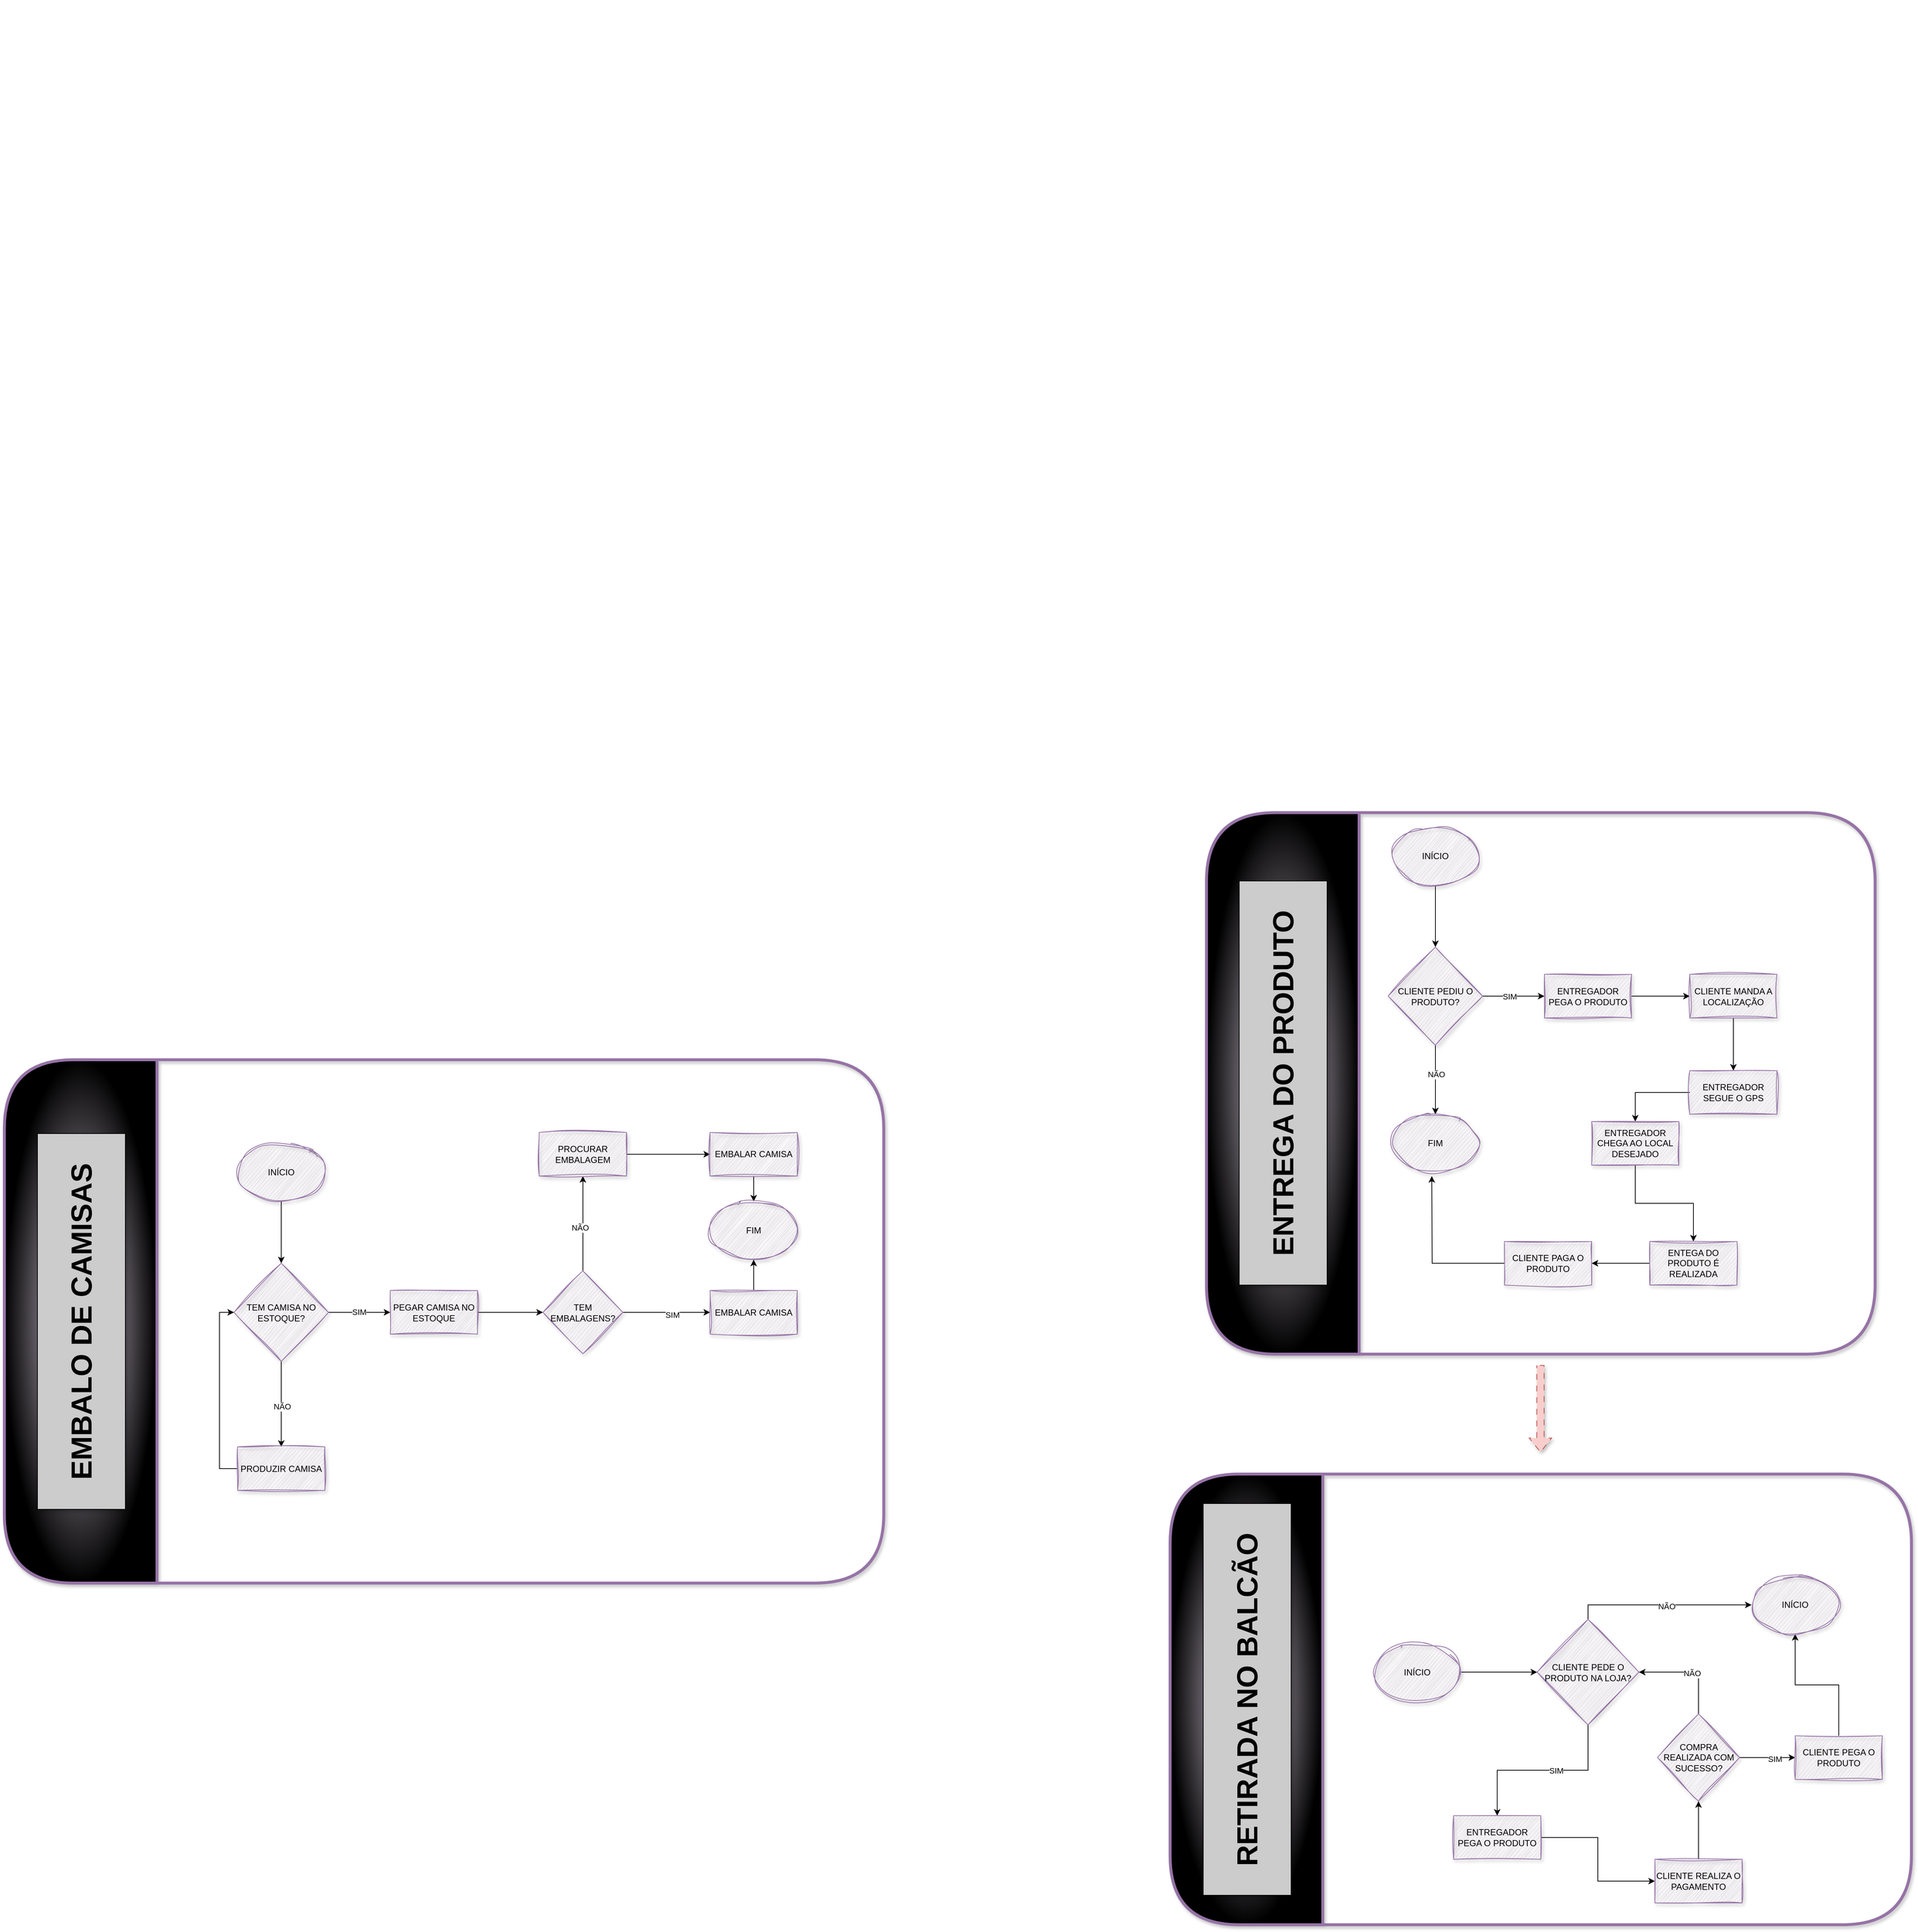 <mxfile version="24.4.6" type="device">
  <diagram name="Página-1" id="2dj3aInbsEPUunj4bMWg">
    <mxGraphModel dx="5185" dy="2750" grid="1" gridSize="10" guides="1" tooltips="1" connect="1" arrows="1" fold="1" page="1" pageScale="1" pageWidth="827" pageHeight="1169" math="0" shadow="0">
      <root>
        <mxCell id="0" />
        <mxCell id="1" parent="0" />
        <mxCell id="L2LrHDuiY713Vmyu1FEo-11" value="" style="edgeStyle=orthogonalEdgeStyle;rounded=0;orthogonalLoop=1;jettySize=auto;html=1;" parent="1" edge="1">
          <mxGeometry relative="1" as="geometry">
            <mxPoint x="540" y="430" as="sourcePoint" />
            <mxPoint x="540" y="430" as="targetPoint" />
          </mxGeometry>
        </mxCell>
        <mxCell id="L2LrHDuiY713Vmyu1FEo-116" style="edgeStyle=orthogonalEdgeStyle;rounded=0;orthogonalLoop=1;jettySize=auto;html=1;exitX=0;exitY=0.5;exitDx=0;exitDy=0;entryX=0;entryY=0.5;entryDx=0;entryDy=0;" parent="1" source="L2LrHDuiY713Vmyu1FEo-115" edge="1">
          <mxGeometry relative="1" as="geometry">
            <mxPoint x="-570" y="1160" as="targetPoint" />
          </mxGeometry>
        </mxCell>
        <mxCell id="L2LrHDuiY713Vmyu1FEo-135" value="&lt;blockquote style=&quot;line-height: 100%; font-size: 40px;&quot;&gt;EMBALO DE CAMISAS&lt;/blockquote&gt;" style="swimlane;horizontal=0;whiteSpace=wrap;html=1;startSize=210;strokeWidth=4;textShadow=1;labelBackgroundColor=#CCCCCC;labelBorderColor=default;fillColor=#e1d5e7;strokeColor=#9673a6;shadow=1;rounded=1;glass=0;swimlaneFillColor=none;gradientColor=default;gradientDirection=radial;" parent="1" vertex="1">
          <mxGeometry x="50" y="1880" width="1210" height="720" as="geometry" />
        </mxCell>
        <mxCell id="z3RvKmDt7ZSWgqSZPwkr-36" value="" style="edgeStyle=orthogonalEdgeStyle;rounded=0;orthogonalLoop=1;jettySize=auto;html=1;" edge="1" parent="L2LrHDuiY713Vmyu1FEo-135" source="L2LrHDuiY713Vmyu1FEo-60" target="z3RvKmDt7ZSWgqSZPwkr-35">
          <mxGeometry relative="1" as="geometry" />
        </mxCell>
        <mxCell id="L2LrHDuiY713Vmyu1FEo-60" value="INÍCIO" style="ellipse;whiteSpace=wrap;html=1;fillColor=#e1d5e7;strokeColor=#9673a6;shadow=1;sketch=1;curveFitting=1;jiggle=2;" parent="L2LrHDuiY713Vmyu1FEo-135" vertex="1">
          <mxGeometry x="321" y="115.01" width="120" height="80" as="geometry" />
        </mxCell>
        <mxCell id="z3RvKmDt7ZSWgqSZPwkr-40" value="" style="edgeStyle=orthogonalEdgeStyle;rounded=0;orthogonalLoop=1;jettySize=auto;html=1;" edge="1" parent="L2LrHDuiY713Vmyu1FEo-135" source="z3RvKmDt7ZSWgqSZPwkr-35" target="z3RvKmDt7ZSWgqSZPwkr-39">
          <mxGeometry relative="1" as="geometry" />
        </mxCell>
        <mxCell id="z3RvKmDt7ZSWgqSZPwkr-42" value="NÃO" style="edgeLabel;html=1;align=center;verticalAlign=middle;resizable=0;points=[];" vertex="1" connectable="0" parent="z3RvKmDt7ZSWgqSZPwkr-40">
          <mxGeometry x="0.056" y="1" relative="1" as="geometry">
            <mxPoint as="offset" />
          </mxGeometry>
        </mxCell>
        <mxCell id="z3RvKmDt7ZSWgqSZPwkr-44" value="" style="edgeStyle=orthogonalEdgeStyle;rounded=0;orthogonalLoop=1;jettySize=auto;html=1;" edge="1" parent="L2LrHDuiY713Vmyu1FEo-135" source="z3RvKmDt7ZSWgqSZPwkr-35" target="z3RvKmDt7ZSWgqSZPwkr-43">
          <mxGeometry relative="1" as="geometry" />
        </mxCell>
        <mxCell id="z3RvKmDt7ZSWgqSZPwkr-45" value="SIM" style="edgeLabel;html=1;align=center;verticalAlign=middle;resizable=0;points=[];" vertex="1" connectable="0" parent="z3RvKmDt7ZSWgqSZPwkr-44">
          <mxGeometry x="-0.021" y="1" relative="1" as="geometry">
            <mxPoint as="offset" />
          </mxGeometry>
        </mxCell>
        <mxCell id="z3RvKmDt7ZSWgqSZPwkr-35" value="TEM CAMISA NO ESTOQUE?" style="rhombus;whiteSpace=wrap;html=1;fillColor=#e1d5e7;strokeColor=#9673a6;shadow=1;sketch=1;curveFitting=1;jiggle=2;" vertex="1" parent="L2LrHDuiY713Vmyu1FEo-135">
          <mxGeometry x="316" y="280.01" width="130" height="135" as="geometry" />
        </mxCell>
        <mxCell id="z3RvKmDt7ZSWgqSZPwkr-41" style="edgeStyle=orthogonalEdgeStyle;rounded=0;orthogonalLoop=1;jettySize=auto;html=1;exitX=0;exitY=0.5;exitDx=0;exitDy=0;entryX=0;entryY=0.5;entryDx=0;entryDy=0;" edge="1" parent="L2LrHDuiY713Vmyu1FEo-135" source="z3RvKmDt7ZSWgqSZPwkr-39" target="z3RvKmDt7ZSWgqSZPwkr-35">
          <mxGeometry relative="1" as="geometry" />
        </mxCell>
        <mxCell id="z3RvKmDt7ZSWgqSZPwkr-39" value="PRODUZIR CAMISA" style="whiteSpace=wrap;html=1;fillColor=#e1d5e7;strokeColor=#9673a6;shadow=1;sketch=1;curveFitting=1;jiggle=2;" vertex="1" parent="L2LrHDuiY713Vmyu1FEo-135">
          <mxGeometry x="321" y="532.51" width="120" height="60" as="geometry" />
        </mxCell>
        <mxCell id="z3RvKmDt7ZSWgqSZPwkr-49" value="" style="edgeStyle=orthogonalEdgeStyle;rounded=0;orthogonalLoop=1;jettySize=auto;html=1;" edge="1" parent="L2LrHDuiY713Vmyu1FEo-135" source="z3RvKmDt7ZSWgqSZPwkr-43" target="z3RvKmDt7ZSWgqSZPwkr-48">
          <mxGeometry relative="1" as="geometry" />
        </mxCell>
        <mxCell id="z3RvKmDt7ZSWgqSZPwkr-43" value="PEGAR CAMISA NO ESTOQUE" style="whiteSpace=wrap;html=1;fillColor=#e1d5e7;strokeColor=#9673a6;shadow=1;sketch=1;curveFitting=1;jiggle=2;" vertex="1" parent="L2LrHDuiY713Vmyu1FEo-135">
          <mxGeometry x="531" y="317.51" width="120" height="60" as="geometry" />
        </mxCell>
        <mxCell id="z3RvKmDt7ZSWgqSZPwkr-51" value="" style="edgeStyle=orthogonalEdgeStyle;rounded=0;orthogonalLoop=1;jettySize=auto;html=1;" edge="1" parent="L2LrHDuiY713Vmyu1FEo-135" source="z3RvKmDt7ZSWgqSZPwkr-48" target="z3RvKmDt7ZSWgqSZPwkr-50">
          <mxGeometry relative="1" as="geometry" />
        </mxCell>
        <mxCell id="z3RvKmDt7ZSWgqSZPwkr-52" value="NÃO" style="edgeLabel;html=1;align=center;verticalAlign=middle;resizable=0;points=[];" vertex="1" connectable="0" parent="z3RvKmDt7ZSWgqSZPwkr-51">
          <mxGeometry x="-0.08" y="4" relative="1" as="geometry">
            <mxPoint as="offset" />
          </mxGeometry>
        </mxCell>
        <mxCell id="z3RvKmDt7ZSWgqSZPwkr-53" value="" style="edgeStyle=orthogonalEdgeStyle;rounded=0;orthogonalLoop=1;jettySize=auto;html=1;" edge="1" parent="L2LrHDuiY713Vmyu1FEo-135" source="z3RvKmDt7ZSWgqSZPwkr-48">
          <mxGeometry relative="1" as="geometry">
            <mxPoint x="971.0" y="347.515" as="targetPoint" />
          </mxGeometry>
        </mxCell>
        <mxCell id="z3RvKmDt7ZSWgqSZPwkr-54" value="SIM" style="edgeLabel;html=1;align=center;verticalAlign=middle;resizable=0;points=[];" vertex="1" connectable="0" parent="z3RvKmDt7ZSWgqSZPwkr-53">
          <mxGeometry x="0.134" y="-3" relative="1" as="geometry">
            <mxPoint as="offset" />
          </mxGeometry>
        </mxCell>
        <mxCell id="z3RvKmDt7ZSWgqSZPwkr-48" value="TEM EMBALAGENS?" style="rhombus;whiteSpace=wrap;html=1;fillColor=#e1d5e7;strokeColor=#9673a6;shadow=1;sketch=1;curveFitting=1;jiggle=2;" vertex="1" parent="L2LrHDuiY713Vmyu1FEo-135">
          <mxGeometry x="741" y="290.64" width="110" height="113.75" as="geometry" />
        </mxCell>
        <mxCell id="z3RvKmDt7ZSWgqSZPwkr-56" value="" style="edgeStyle=orthogonalEdgeStyle;rounded=0;orthogonalLoop=1;jettySize=auto;html=1;" edge="1" parent="L2LrHDuiY713Vmyu1FEo-135" source="z3RvKmDt7ZSWgqSZPwkr-50" target="z3RvKmDt7ZSWgqSZPwkr-55">
          <mxGeometry relative="1" as="geometry" />
        </mxCell>
        <mxCell id="z3RvKmDt7ZSWgqSZPwkr-50" value="PROCURAR EMBALAGEM" style="whiteSpace=wrap;html=1;fillColor=#e1d5e7;strokeColor=#9673a6;shadow=1;sketch=1;curveFitting=1;jiggle=2;" vertex="1" parent="L2LrHDuiY713Vmyu1FEo-135">
          <mxGeometry x="736" y="100.005" width="120" height="60" as="geometry" />
        </mxCell>
        <mxCell id="z3RvKmDt7ZSWgqSZPwkr-65" value="" style="edgeStyle=orthogonalEdgeStyle;rounded=0;orthogonalLoop=1;jettySize=auto;html=1;" edge="1" parent="L2LrHDuiY713Vmyu1FEo-135" source="z3RvKmDt7ZSWgqSZPwkr-55" target="z3RvKmDt7ZSWgqSZPwkr-62">
          <mxGeometry relative="1" as="geometry" />
        </mxCell>
        <mxCell id="z3RvKmDt7ZSWgqSZPwkr-55" value="EMBALAR CAMISA" style="whiteSpace=wrap;html=1;fillColor=#e1d5e7;strokeColor=#9673a6;shadow=1;sketch=1;curveFitting=1;jiggle=2;" vertex="1" parent="L2LrHDuiY713Vmyu1FEo-135">
          <mxGeometry x="971" y="100.005" width="120" height="60" as="geometry" />
        </mxCell>
        <mxCell id="z3RvKmDt7ZSWgqSZPwkr-64" value="" style="edgeStyle=orthogonalEdgeStyle;rounded=0;orthogonalLoop=1;jettySize=auto;html=1;" edge="1" parent="L2LrHDuiY713Vmyu1FEo-135" source="z3RvKmDt7ZSWgqSZPwkr-59" target="z3RvKmDt7ZSWgqSZPwkr-62">
          <mxGeometry relative="1" as="geometry" />
        </mxCell>
        <mxCell id="z3RvKmDt7ZSWgqSZPwkr-59" value="EMBALAR CAMISA" style="whiteSpace=wrap;html=1;fillColor=#e1d5e7;strokeColor=#9673a6;shadow=1;sketch=1;curveFitting=1;jiggle=2;" vertex="1" parent="L2LrHDuiY713Vmyu1FEo-135">
          <mxGeometry x="971" y="317.515" width="120" height="60" as="geometry" />
        </mxCell>
        <mxCell id="z3RvKmDt7ZSWgqSZPwkr-62" value="FIM" style="ellipse;whiteSpace=wrap;html=1;fillColor=#e1d5e7;strokeColor=#9673a6;shadow=1;sketch=1;curveFitting=1;jiggle=2;" vertex="1" parent="L2LrHDuiY713Vmyu1FEo-135">
          <mxGeometry x="971" y="195.01" width="120" height="80" as="geometry" />
        </mxCell>
        <mxCell id="z3RvKmDt7ZSWgqSZPwkr-66" value="&lt;blockquote style=&quot;line-height: 100%; font-size: 40px;&quot;&gt;ENTREGA DO PRODUTO&lt;/blockquote&gt;" style="swimlane;horizontal=0;whiteSpace=wrap;html=1;startSize=210;strokeWidth=4;textShadow=1;labelBackgroundColor=#CCCCCC;labelBorderColor=default;fillColor=#e1d5e7;strokeColor=#9673a6;shadow=1;rounded=1;glass=0;swimlaneFillColor=none;gradientColor=default;gradientDirection=radial;" vertex="1" parent="1">
          <mxGeometry x="1704" y="1540" width="920" height="744.99" as="geometry" />
        </mxCell>
        <mxCell id="z3RvKmDt7ZSWgqSZPwkr-67" value="" style="edgeStyle=orthogonalEdgeStyle;rounded=0;orthogonalLoop=1;jettySize=auto;html=1;" edge="1" parent="z3RvKmDt7ZSWgqSZPwkr-66" source="z3RvKmDt7ZSWgqSZPwkr-68" target="z3RvKmDt7ZSWgqSZPwkr-73">
          <mxGeometry relative="1" as="geometry" />
        </mxCell>
        <mxCell id="z3RvKmDt7ZSWgqSZPwkr-68" value="INÍCIO" style="ellipse;whiteSpace=wrap;html=1;fillColor=#e1d5e7;strokeColor=#9673a6;shadow=1;sketch=1;curveFitting=1;jiggle=2;" vertex="1" parent="z3RvKmDt7ZSWgqSZPwkr-66">
          <mxGeometry x="255" y="20" width="120" height="80" as="geometry" />
        </mxCell>
        <mxCell id="z3RvKmDt7ZSWgqSZPwkr-95" value="" style="edgeStyle=orthogonalEdgeStyle;rounded=0;orthogonalLoop=1;jettySize=auto;html=1;" edge="1" parent="z3RvKmDt7ZSWgqSZPwkr-66" source="z3RvKmDt7ZSWgqSZPwkr-73" target="z3RvKmDt7ZSWgqSZPwkr-93">
          <mxGeometry relative="1" as="geometry" />
        </mxCell>
        <mxCell id="z3RvKmDt7ZSWgqSZPwkr-96" value="NÃO" style="edgeLabel;html=1;align=center;verticalAlign=middle;resizable=0;points=[];" vertex="1" connectable="0" parent="z3RvKmDt7ZSWgqSZPwkr-95">
          <mxGeometry x="-0.165" y="1" relative="1" as="geometry">
            <mxPoint as="offset" />
          </mxGeometry>
        </mxCell>
        <mxCell id="z3RvKmDt7ZSWgqSZPwkr-98" value="" style="edgeStyle=orthogonalEdgeStyle;rounded=0;orthogonalLoop=1;jettySize=auto;html=1;" edge="1" parent="z3RvKmDt7ZSWgqSZPwkr-66" source="z3RvKmDt7ZSWgqSZPwkr-73" target="z3RvKmDt7ZSWgqSZPwkr-97">
          <mxGeometry relative="1" as="geometry" />
        </mxCell>
        <mxCell id="z3RvKmDt7ZSWgqSZPwkr-101" value="SIM" style="edgeLabel;html=1;align=center;verticalAlign=middle;resizable=0;points=[];" vertex="1" connectable="0" parent="z3RvKmDt7ZSWgqSZPwkr-98">
          <mxGeometry x="-0.145" relative="1" as="geometry">
            <mxPoint as="offset" />
          </mxGeometry>
        </mxCell>
        <mxCell id="z3RvKmDt7ZSWgqSZPwkr-73" value="CLIENTE PEDIU O PRODUTO?" style="rhombus;whiteSpace=wrap;html=1;fillColor=#e1d5e7;strokeColor=#9673a6;shadow=1;sketch=1;curveFitting=1;jiggle=2;" vertex="1" parent="z3RvKmDt7ZSWgqSZPwkr-66">
          <mxGeometry x="250" y="185" width="130" height="135" as="geometry" />
        </mxCell>
        <mxCell id="z3RvKmDt7ZSWgqSZPwkr-93" value="FIM" style="ellipse;whiteSpace=wrap;html=1;fillColor=#e1d5e7;strokeColor=#9673a6;shadow=1;sketch=1;curveFitting=1;jiggle=2;" vertex="1" parent="z3RvKmDt7ZSWgqSZPwkr-66">
          <mxGeometry x="255" y="414.99" width="120" height="80" as="geometry" />
        </mxCell>
        <mxCell id="z3RvKmDt7ZSWgqSZPwkr-103" value="" style="edgeStyle=orthogonalEdgeStyle;rounded=0;orthogonalLoop=1;jettySize=auto;html=1;" edge="1" parent="z3RvKmDt7ZSWgqSZPwkr-66" source="z3RvKmDt7ZSWgqSZPwkr-97" target="z3RvKmDt7ZSWgqSZPwkr-102">
          <mxGeometry relative="1" as="geometry" />
        </mxCell>
        <mxCell id="z3RvKmDt7ZSWgqSZPwkr-97" value="ENTREGADOR PEGA O PRODUTO" style="whiteSpace=wrap;html=1;fillColor=#e1d5e7;strokeColor=#9673a6;shadow=1;sketch=1;curveFitting=1;jiggle=2;" vertex="1" parent="z3RvKmDt7ZSWgqSZPwkr-66">
          <mxGeometry x="465" y="222.5" width="120" height="60" as="geometry" />
        </mxCell>
        <mxCell id="z3RvKmDt7ZSWgqSZPwkr-105" value="" style="edgeStyle=orthogonalEdgeStyle;rounded=0;orthogonalLoop=1;jettySize=auto;html=1;" edge="1" parent="z3RvKmDt7ZSWgqSZPwkr-66" source="z3RvKmDt7ZSWgqSZPwkr-102" target="z3RvKmDt7ZSWgqSZPwkr-104">
          <mxGeometry relative="1" as="geometry" />
        </mxCell>
        <mxCell id="z3RvKmDt7ZSWgqSZPwkr-102" value="CLIENTE MANDA A LOCALIZAÇÃO" style="whiteSpace=wrap;html=1;fillColor=#e1d5e7;strokeColor=#9673a6;shadow=1;sketch=1;curveFitting=1;jiggle=2;" vertex="1" parent="z3RvKmDt7ZSWgqSZPwkr-66">
          <mxGeometry x="665" y="222.5" width="120" height="60" as="geometry" />
        </mxCell>
        <mxCell id="z3RvKmDt7ZSWgqSZPwkr-107" value="" style="edgeStyle=orthogonalEdgeStyle;rounded=0;orthogonalLoop=1;jettySize=auto;html=1;" edge="1" parent="z3RvKmDt7ZSWgqSZPwkr-66" source="z3RvKmDt7ZSWgqSZPwkr-104" target="z3RvKmDt7ZSWgqSZPwkr-106">
          <mxGeometry relative="1" as="geometry" />
        </mxCell>
        <mxCell id="z3RvKmDt7ZSWgqSZPwkr-104" value="ENTREGADOR SEGUE O GPS" style="whiteSpace=wrap;html=1;fillColor=#e1d5e7;strokeColor=#9673a6;shadow=1;sketch=1;curveFitting=1;jiggle=2;" vertex="1" parent="z3RvKmDt7ZSWgqSZPwkr-66">
          <mxGeometry x="665" y="354.99" width="120" height="60" as="geometry" />
        </mxCell>
        <mxCell id="z3RvKmDt7ZSWgqSZPwkr-134" value="" style="edgeStyle=orthogonalEdgeStyle;rounded=0;orthogonalLoop=1;jettySize=auto;html=1;" edge="1" parent="z3RvKmDt7ZSWgqSZPwkr-66" source="z3RvKmDt7ZSWgqSZPwkr-106" target="z3RvKmDt7ZSWgqSZPwkr-108">
          <mxGeometry relative="1" as="geometry" />
        </mxCell>
        <mxCell id="z3RvKmDt7ZSWgqSZPwkr-106" value="ENTREGADOR CHEGA AO LOCAL DESEJADO" style="whiteSpace=wrap;html=1;fillColor=#e1d5e7;strokeColor=#9673a6;shadow=1;sketch=1;curveFitting=1;jiggle=2;" vertex="1" parent="z3RvKmDt7ZSWgqSZPwkr-66">
          <mxGeometry x="530" y="424.99" width="120" height="60" as="geometry" />
        </mxCell>
        <mxCell id="z3RvKmDt7ZSWgqSZPwkr-138" value="" style="edgeStyle=orthogonalEdgeStyle;rounded=0;orthogonalLoop=1;jettySize=auto;html=1;" edge="1" parent="z3RvKmDt7ZSWgqSZPwkr-66" source="z3RvKmDt7ZSWgqSZPwkr-108" target="z3RvKmDt7ZSWgqSZPwkr-137">
          <mxGeometry relative="1" as="geometry" />
        </mxCell>
        <mxCell id="z3RvKmDt7ZSWgqSZPwkr-108" value="ENTEGA DO PRODUTO É REALIZADA" style="whiteSpace=wrap;html=1;fillColor=#e1d5e7;strokeColor=#9673a6;shadow=1;sketch=1;curveFitting=1;jiggle=2;" vertex="1" parent="z3RvKmDt7ZSWgqSZPwkr-66">
          <mxGeometry x="610" y="590" width="120" height="60" as="geometry" />
        </mxCell>
        <mxCell id="z3RvKmDt7ZSWgqSZPwkr-139" style="edgeStyle=orthogonalEdgeStyle;rounded=0;orthogonalLoop=1;jettySize=auto;html=1;exitX=0;exitY=0.5;exitDx=0;exitDy=0;" edge="1" parent="z3RvKmDt7ZSWgqSZPwkr-66" source="z3RvKmDt7ZSWgqSZPwkr-137">
          <mxGeometry relative="1" as="geometry">
            <mxPoint x="310" y="500" as="targetPoint" />
          </mxGeometry>
        </mxCell>
        <mxCell id="z3RvKmDt7ZSWgqSZPwkr-137" value="CLIENTE PAGA O PRODUTO" style="whiteSpace=wrap;html=1;fillColor=#e1d5e7;strokeColor=#9673a6;shadow=1;sketch=1;curveFitting=1;jiggle=2;" vertex="1" parent="z3RvKmDt7ZSWgqSZPwkr-66">
          <mxGeometry x="410" y="590" width="120" height="60" as="geometry" />
        </mxCell>
        <mxCell id="z3RvKmDt7ZSWgqSZPwkr-111" value="&lt;blockquote style=&quot;line-height: 100%; font-size: 40px;&quot;&gt;RETIRADA NO BALCÃO&lt;/blockquote&gt;" style="swimlane;horizontal=0;whiteSpace=wrap;html=1;startSize=210;strokeWidth=4;textShadow=1;labelBackgroundColor=#CCCCCC;labelBorderColor=default;fillColor=#e1d5e7;strokeColor=#9673a6;shadow=1;rounded=1;glass=0;swimlaneFillColor=none;gradientColor=default;gradientDirection=radial;" vertex="1" parent="1">
          <mxGeometry x="1654" y="2450" width="1020" height="620" as="geometry" />
        </mxCell>
        <mxCell id="z3RvKmDt7ZSWgqSZPwkr-112" value="" style="edgeStyle=orthogonalEdgeStyle;rounded=0;orthogonalLoop=1;jettySize=auto;html=1;" edge="1" parent="z3RvKmDt7ZSWgqSZPwkr-111" source="z3RvKmDt7ZSWgqSZPwkr-113" target="z3RvKmDt7ZSWgqSZPwkr-118">
          <mxGeometry relative="1" as="geometry" />
        </mxCell>
        <mxCell id="z3RvKmDt7ZSWgqSZPwkr-113" value="INÍCIO" style="ellipse;whiteSpace=wrap;html=1;fillColor=#e1d5e7;strokeColor=#9673a6;shadow=1;sketch=1;curveFitting=1;jiggle=2;" vertex="1" parent="z3RvKmDt7ZSWgqSZPwkr-111">
          <mxGeometry x="280" y="232.5" width="120" height="80" as="geometry" />
        </mxCell>
        <mxCell id="z3RvKmDt7ZSWgqSZPwkr-116" value="" style="edgeStyle=orthogonalEdgeStyle;rounded=0;orthogonalLoop=1;jettySize=auto;html=1;" edge="1" parent="z3RvKmDt7ZSWgqSZPwkr-111" source="z3RvKmDt7ZSWgqSZPwkr-118" target="z3RvKmDt7ZSWgqSZPwkr-121">
          <mxGeometry relative="1" as="geometry" />
        </mxCell>
        <mxCell id="z3RvKmDt7ZSWgqSZPwkr-117" value="SIM" style="edgeLabel;html=1;align=center;verticalAlign=middle;resizable=0;points=[];" vertex="1" connectable="0" parent="z3RvKmDt7ZSWgqSZPwkr-116">
          <mxGeometry x="-0.145" relative="1" as="geometry">
            <mxPoint as="offset" />
          </mxGeometry>
        </mxCell>
        <mxCell id="z3RvKmDt7ZSWgqSZPwkr-154" style="edgeStyle=orthogonalEdgeStyle;rounded=0;orthogonalLoop=1;jettySize=auto;html=1;exitX=0.5;exitY=0;exitDx=0;exitDy=0;entryX=0;entryY=0.5;entryDx=0;entryDy=0;" edge="1" parent="z3RvKmDt7ZSWgqSZPwkr-111" source="z3RvKmDt7ZSWgqSZPwkr-118" target="z3RvKmDt7ZSWgqSZPwkr-151">
          <mxGeometry relative="1" as="geometry" />
        </mxCell>
        <mxCell id="z3RvKmDt7ZSWgqSZPwkr-155" value="NÃO" style="edgeLabel;html=1;align=center;verticalAlign=middle;resizable=0;points=[];" vertex="1" connectable="0" parent="z3RvKmDt7ZSWgqSZPwkr-154">
          <mxGeometry x="0.041" y="-2" relative="1" as="geometry">
            <mxPoint as="offset" />
          </mxGeometry>
        </mxCell>
        <mxCell id="z3RvKmDt7ZSWgqSZPwkr-118" value="CLIENTE PEDE O PRODUTO NA LOJA?" style="rhombus;whiteSpace=wrap;html=1;fillColor=#e1d5e7;strokeColor=#9673a6;shadow=1;sketch=1;curveFitting=1;jiggle=2;" vertex="1" parent="z3RvKmDt7ZSWgqSZPwkr-111">
          <mxGeometry x="505" y="200" width="140" height="145" as="geometry" />
        </mxCell>
        <mxCell id="z3RvKmDt7ZSWgqSZPwkr-120" value="" style="edgeStyle=orthogonalEdgeStyle;rounded=0;orthogonalLoop=1;jettySize=auto;html=1;" edge="1" parent="z3RvKmDt7ZSWgqSZPwkr-111" source="z3RvKmDt7ZSWgqSZPwkr-121" target="z3RvKmDt7ZSWgqSZPwkr-123">
          <mxGeometry relative="1" as="geometry" />
        </mxCell>
        <mxCell id="z3RvKmDt7ZSWgqSZPwkr-121" value="ENTREGADOR PEGA O PRODUTO" style="whiteSpace=wrap;html=1;fillColor=#e1d5e7;strokeColor=#9673a6;shadow=1;sketch=1;curveFitting=1;jiggle=2;" vertex="1" parent="z3RvKmDt7ZSWgqSZPwkr-111">
          <mxGeometry x="390" y="470" width="120" height="60" as="geometry" />
        </mxCell>
        <mxCell id="z3RvKmDt7ZSWgqSZPwkr-144" value="" style="edgeStyle=orthogonalEdgeStyle;rounded=0;orthogonalLoop=1;jettySize=auto;html=1;" edge="1" parent="z3RvKmDt7ZSWgqSZPwkr-111" source="z3RvKmDt7ZSWgqSZPwkr-123" target="z3RvKmDt7ZSWgqSZPwkr-143">
          <mxGeometry relative="1" as="geometry" />
        </mxCell>
        <mxCell id="z3RvKmDt7ZSWgqSZPwkr-123" value="CLIENTE REALIZA O PAGAMENTO" style="whiteSpace=wrap;html=1;fillColor=#e1d5e7;strokeColor=#9673a6;shadow=1;sketch=1;curveFitting=1;jiggle=2;" vertex="1" parent="z3RvKmDt7ZSWgqSZPwkr-111">
          <mxGeometry x="667" y="530" width="120" height="60" as="geometry" />
        </mxCell>
        <mxCell id="z3RvKmDt7ZSWgqSZPwkr-146" value="" style="edgeStyle=orthogonalEdgeStyle;rounded=0;orthogonalLoop=1;jettySize=auto;html=1;" edge="1" parent="z3RvKmDt7ZSWgqSZPwkr-111" source="z3RvKmDt7ZSWgqSZPwkr-143" target="z3RvKmDt7ZSWgqSZPwkr-145">
          <mxGeometry relative="1" as="geometry" />
        </mxCell>
        <mxCell id="z3RvKmDt7ZSWgqSZPwkr-147" value="SIM" style="edgeLabel;html=1;align=center;verticalAlign=middle;resizable=0;points=[];" vertex="1" connectable="0" parent="z3RvKmDt7ZSWgqSZPwkr-146">
          <mxGeometry x="0.268" y="-2" relative="1" as="geometry">
            <mxPoint as="offset" />
          </mxGeometry>
        </mxCell>
        <mxCell id="z3RvKmDt7ZSWgqSZPwkr-149" style="edgeStyle=orthogonalEdgeStyle;rounded=0;orthogonalLoop=1;jettySize=auto;html=1;exitX=0.5;exitY=0;exitDx=0;exitDy=0;entryX=1;entryY=0.5;entryDx=0;entryDy=0;" edge="1" parent="z3RvKmDt7ZSWgqSZPwkr-111" source="z3RvKmDt7ZSWgqSZPwkr-143" target="z3RvKmDt7ZSWgqSZPwkr-118">
          <mxGeometry relative="1" as="geometry" />
        </mxCell>
        <mxCell id="z3RvKmDt7ZSWgqSZPwkr-150" value="NÃO" style="edgeLabel;html=1;align=center;verticalAlign=middle;resizable=0;points=[];" vertex="1" connectable="0" parent="z3RvKmDt7ZSWgqSZPwkr-149">
          <mxGeometry x="-0.042" y="1" relative="1" as="geometry">
            <mxPoint as="offset" />
          </mxGeometry>
        </mxCell>
        <mxCell id="z3RvKmDt7ZSWgqSZPwkr-143" value="COMPRA REALIZADA COM SUCESSO?" style="rhombus;whiteSpace=wrap;html=1;fillColor=#e1d5e7;strokeColor=#9673a6;shadow=1;sketch=1;curveFitting=1;jiggle=2;" vertex="1" parent="z3RvKmDt7ZSWgqSZPwkr-111">
          <mxGeometry x="670.5" y="330" width="113" height="120" as="geometry" />
        </mxCell>
        <mxCell id="z3RvKmDt7ZSWgqSZPwkr-153" style="edgeStyle=orthogonalEdgeStyle;rounded=0;orthogonalLoop=1;jettySize=auto;html=1;entryX=0.5;entryY=1;entryDx=0;entryDy=0;" edge="1" parent="z3RvKmDt7ZSWgqSZPwkr-111" source="z3RvKmDt7ZSWgqSZPwkr-145" target="z3RvKmDt7ZSWgqSZPwkr-151">
          <mxGeometry relative="1" as="geometry" />
        </mxCell>
        <mxCell id="z3RvKmDt7ZSWgqSZPwkr-145" value="CLIENTE PEGA O PRODUTO" style="whiteSpace=wrap;html=1;fillColor=#e1d5e7;strokeColor=#9673a6;shadow=1;sketch=1;curveFitting=1;jiggle=2;" vertex="1" parent="z3RvKmDt7ZSWgqSZPwkr-111">
          <mxGeometry x="860" y="360" width="120" height="60" as="geometry" />
        </mxCell>
        <mxCell id="z3RvKmDt7ZSWgqSZPwkr-151" value="INÍCIO" style="ellipse;whiteSpace=wrap;html=1;fillColor=#e1d5e7;strokeColor=#9673a6;shadow=1;sketch=1;curveFitting=1;jiggle=2;" vertex="1" parent="z3RvKmDt7ZSWgqSZPwkr-111">
          <mxGeometry x="800" y="140" width="120" height="80" as="geometry" />
        </mxCell>
        <mxCell id="z3RvKmDt7ZSWgqSZPwkr-156" value="" style="shape=flexArrow;endArrow=classic;html=1;rounded=0;fillColor=#f8cecc;strokeColor=#b85450;flowAnimation=1;shadow=1;" edge="1" parent="1">
          <mxGeometry width="50" height="50" relative="1" as="geometry">
            <mxPoint x="2163.52" y="2300" as="sourcePoint" />
            <mxPoint x="2163.52" y="2420" as="targetPoint" />
          </mxGeometry>
        </mxCell>
      </root>
    </mxGraphModel>
  </diagram>
</mxfile>
